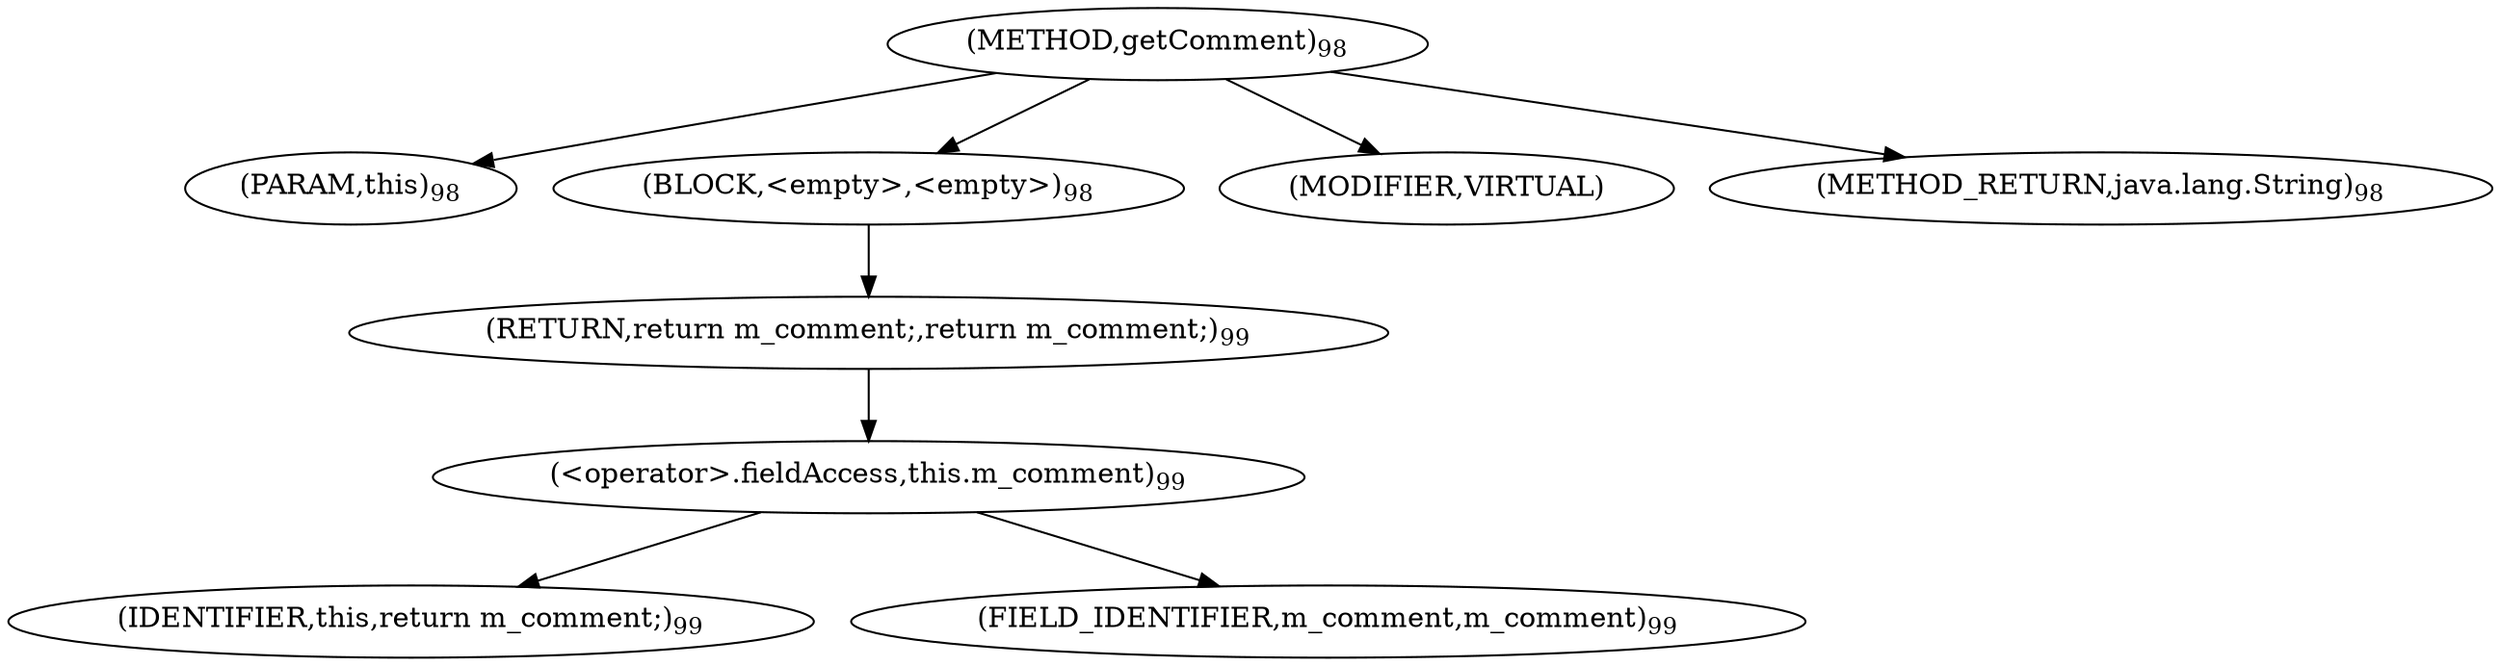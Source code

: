 digraph "getComment" {  
"142" [label = <(METHOD,getComment)<SUB>98</SUB>> ]
"143" [label = <(PARAM,this)<SUB>98</SUB>> ]
"144" [label = <(BLOCK,&lt;empty&gt;,&lt;empty&gt;)<SUB>98</SUB>> ]
"145" [label = <(RETURN,return m_comment;,return m_comment;)<SUB>99</SUB>> ]
"146" [label = <(&lt;operator&gt;.fieldAccess,this.m_comment)<SUB>99</SUB>> ]
"147" [label = <(IDENTIFIER,this,return m_comment;)<SUB>99</SUB>> ]
"148" [label = <(FIELD_IDENTIFIER,m_comment,m_comment)<SUB>99</SUB>> ]
"149" [label = <(MODIFIER,VIRTUAL)> ]
"150" [label = <(METHOD_RETURN,java.lang.String)<SUB>98</SUB>> ]
  "142" -> "143" 
  "142" -> "144" 
  "142" -> "149" 
  "142" -> "150" 
  "144" -> "145" 
  "145" -> "146" 
  "146" -> "147" 
  "146" -> "148" 
}
